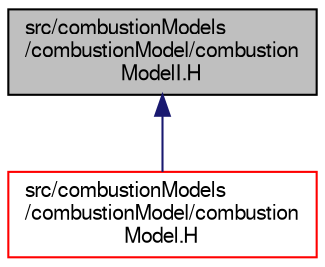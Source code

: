 digraph "src/combustionModels/combustionModel/combustionModelI.H"
{
  bgcolor="transparent";
  edge [fontname="FreeSans",fontsize="10",labelfontname="FreeSans",labelfontsize="10"];
  node [fontname="FreeSans",fontsize="10",shape=record];
  Node1 [label="src/combustionModels\l/combustionModel/combustion\lModelI.H",height=0.2,width=0.4,color="black", fillcolor="grey75", style="filled" fontcolor="black"];
  Node1 -> Node2 [dir="back",color="midnightblue",fontsize="10",style="solid",fontname="FreeSans"];
  Node2 [label="src/combustionModels\l/combustionModel/combustion\lModel.H",height=0.2,width=0.4,color="red",URL="$a04221.html"];
}
